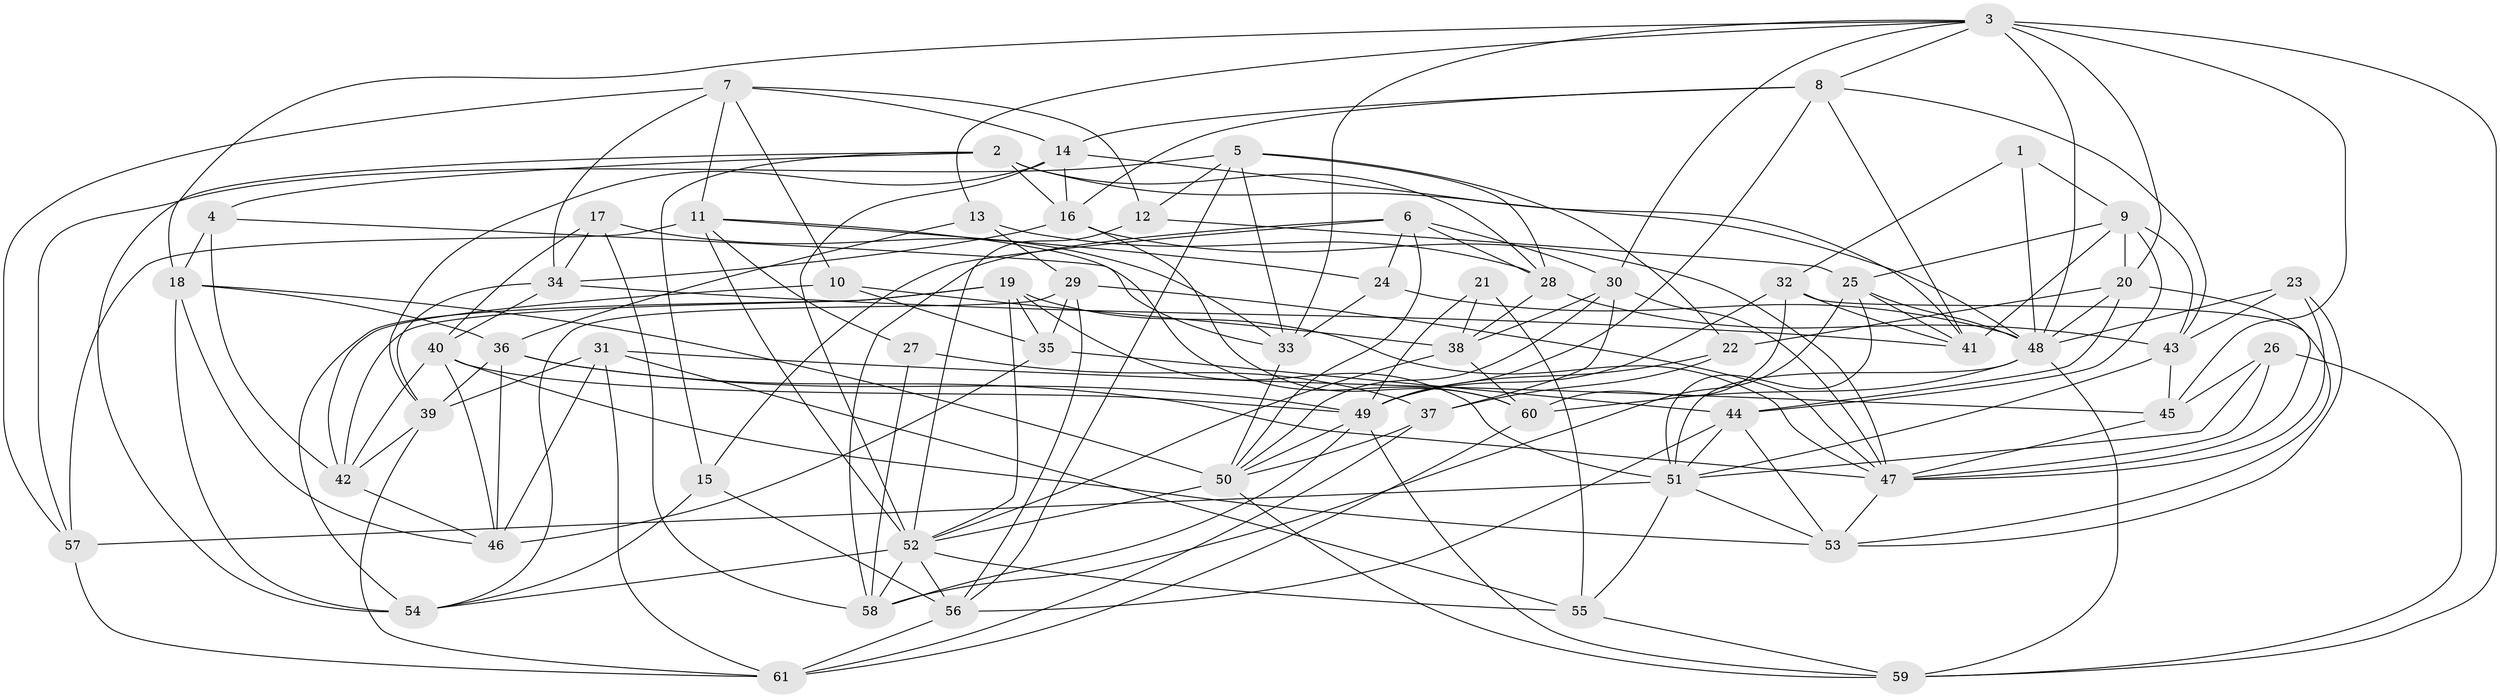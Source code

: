 // original degree distribution, {4: 1.0}
// Generated by graph-tools (version 1.1) at 2025/26/03/09/25 03:26:57]
// undirected, 61 vertices, 176 edges
graph export_dot {
graph [start="1"]
  node [color=gray90,style=filled];
  1;
  2;
  3;
  4;
  5;
  6;
  7;
  8;
  9;
  10;
  11;
  12;
  13;
  14;
  15;
  16;
  17;
  18;
  19;
  20;
  21;
  22;
  23;
  24;
  25;
  26;
  27;
  28;
  29;
  30;
  31;
  32;
  33;
  34;
  35;
  36;
  37;
  38;
  39;
  40;
  41;
  42;
  43;
  44;
  45;
  46;
  47;
  48;
  49;
  50;
  51;
  52;
  53;
  54;
  55;
  56;
  57;
  58;
  59;
  60;
  61;
  1 -- 9 [weight=1.0];
  1 -- 32 [weight=2.0];
  1 -- 48 [weight=1.0];
  2 -- 4 [weight=1.0];
  2 -- 15 [weight=1.0];
  2 -- 16 [weight=1.0];
  2 -- 28 [weight=1.0];
  2 -- 48 [weight=1.0];
  2 -- 54 [weight=1.0];
  3 -- 8 [weight=1.0];
  3 -- 13 [weight=1.0];
  3 -- 18 [weight=1.0];
  3 -- 20 [weight=1.0];
  3 -- 30 [weight=1.0];
  3 -- 33 [weight=1.0];
  3 -- 45 [weight=2.0];
  3 -- 48 [weight=1.0];
  3 -- 59 [weight=1.0];
  4 -- 18 [weight=1.0];
  4 -- 33 [weight=1.0];
  4 -- 42 [weight=1.0];
  5 -- 12 [weight=1.0];
  5 -- 22 [weight=1.0];
  5 -- 28 [weight=1.0];
  5 -- 33 [weight=1.0];
  5 -- 56 [weight=1.0];
  5 -- 57 [weight=1.0];
  6 -- 15 [weight=1.0];
  6 -- 24 [weight=1.0];
  6 -- 28 [weight=1.0];
  6 -- 30 [weight=1.0];
  6 -- 50 [weight=1.0];
  6 -- 58 [weight=1.0];
  7 -- 10 [weight=1.0];
  7 -- 11 [weight=1.0];
  7 -- 12 [weight=1.0];
  7 -- 14 [weight=1.0];
  7 -- 34 [weight=1.0];
  7 -- 57 [weight=1.0];
  8 -- 14 [weight=1.0];
  8 -- 16 [weight=1.0];
  8 -- 41 [weight=1.0];
  8 -- 43 [weight=1.0];
  8 -- 49 [weight=1.0];
  9 -- 20 [weight=1.0];
  9 -- 25 [weight=1.0];
  9 -- 41 [weight=1.0];
  9 -- 43 [weight=1.0];
  9 -- 44 [weight=1.0];
  10 -- 35 [weight=1.0];
  10 -- 38 [weight=1.0];
  10 -- 42 [weight=1.0];
  11 -- 24 [weight=1.0];
  11 -- 27 [weight=1.0];
  11 -- 52 [weight=1.0];
  11 -- 57 [weight=1.0];
  11 -- 60 [weight=1.0];
  12 -- 25 [weight=1.0];
  12 -- 52 [weight=1.0];
  13 -- 28 [weight=1.0];
  13 -- 29 [weight=1.0];
  13 -- 36 [weight=1.0];
  14 -- 16 [weight=1.0];
  14 -- 39 [weight=1.0];
  14 -- 41 [weight=1.0];
  14 -- 52 [weight=1.0];
  15 -- 54 [weight=1.0];
  15 -- 56 [weight=1.0];
  16 -- 34 [weight=1.0];
  16 -- 47 [weight=1.0];
  16 -- 60 [weight=1.0];
  17 -- 33 [weight=1.0];
  17 -- 34 [weight=1.0];
  17 -- 40 [weight=1.0];
  17 -- 58 [weight=1.0];
  18 -- 36 [weight=1.0];
  18 -- 46 [weight=1.0];
  18 -- 50 [weight=1.0];
  18 -- 54 [weight=1.0];
  19 -- 35 [weight=1.0];
  19 -- 42 [weight=1.0];
  19 -- 47 [weight=1.0];
  19 -- 51 [weight=1.0];
  19 -- 52 [weight=1.0];
  19 -- 54 [weight=1.0];
  20 -- 22 [weight=1.0];
  20 -- 44 [weight=1.0];
  20 -- 47 [weight=1.0];
  20 -- 48 [weight=1.0];
  21 -- 38 [weight=1.0];
  21 -- 49 [weight=2.0];
  21 -- 55 [weight=1.0];
  22 -- 37 [weight=1.0];
  22 -- 49 [weight=1.0];
  23 -- 43 [weight=1.0];
  23 -- 47 [weight=1.0];
  23 -- 48 [weight=1.0];
  23 -- 53 [weight=1.0];
  24 -- 33 [weight=1.0];
  24 -- 48 [weight=1.0];
  25 -- 41 [weight=1.0];
  25 -- 48 [weight=1.0];
  25 -- 51 [weight=1.0];
  25 -- 58 [weight=1.0];
  26 -- 45 [weight=1.0];
  26 -- 47 [weight=1.0];
  26 -- 51 [weight=1.0];
  26 -- 59 [weight=1.0];
  27 -- 37 [weight=2.0];
  27 -- 58 [weight=1.0];
  28 -- 38 [weight=1.0];
  28 -- 43 [weight=1.0];
  29 -- 35 [weight=2.0];
  29 -- 47 [weight=1.0];
  29 -- 54 [weight=1.0];
  29 -- 56 [weight=1.0];
  30 -- 37 [weight=1.0];
  30 -- 38 [weight=1.0];
  30 -- 47 [weight=1.0];
  30 -- 50 [weight=1.0];
  31 -- 39 [weight=1.0];
  31 -- 45 [weight=1.0];
  31 -- 46 [weight=1.0];
  31 -- 55 [weight=2.0];
  31 -- 61 [weight=1.0];
  32 -- 41 [weight=1.0];
  32 -- 49 [weight=1.0];
  32 -- 53 [weight=1.0];
  32 -- 60 [weight=1.0];
  33 -- 50 [weight=1.0];
  34 -- 39 [weight=1.0];
  34 -- 40 [weight=1.0];
  34 -- 41 [weight=1.0];
  35 -- 44 [weight=1.0];
  35 -- 46 [weight=1.0];
  36 -- 39 [weight=1.0];
  36 -- 46 [weight=1.0];
  36 -- 47 [weight=1.0];
  36 -- 49 [weight=1.0];
  37 -- 50 [weight=1.0];
  37 -- 61 [weight=1.0];
  38 -- 52 [weight=1.0];
  38 -- 60 [weight=1.0];
  39 -- 42 [weight=1.0];
  39 -- 61 [weight=1.0];
  40 -- 42 [weight=1.0];
  40 -- 46 [weight=1.0];
  40 -- 49 [weight=1.0];
  40 -- 53 [weight=1.0];
  42 -- 46 [weight=1.0];
  43 -- 45 [weight=1.0];
  43 -- 51 [weight=1.0];
  44 -- 51 [weight=1.0];
  44 -- 53 [weight=1.0];
  44 -- 56 [weight=1.0];
  45 -- 47 [weight=1.0];
  47 -- 53 [weight=1.0];
  48 -- 51 [weight=1.0];
  48 -- 59 [weight=1.0];
  48 -- 60 [weight=1.0];
  49 -- 50 [weight=1.0];
  49 -- 58 [weight=1.0];
  49 -- 59 [weight=1.0];
  50 -- 52 [weight=1.0];
  50 -- 59 [weight=1.0];
  51 -- 53 [weight=1.0];
  51 -- 55 [weight=1.0];
  51 -- 57 [weight=2.0];
  52 -- 54 [weight=1.0];
  52 -- 55 [weight=1.0];
  52 -- 56 [weight=1.0];
  52 -- 58 [weight=1.0];
  55 -- 59 [weight=1.0];
  56 -- 61 [weight=1.0];
  57 -- 61 [weight=1.0];
  60 -- 61 [weight=1.0];
}
